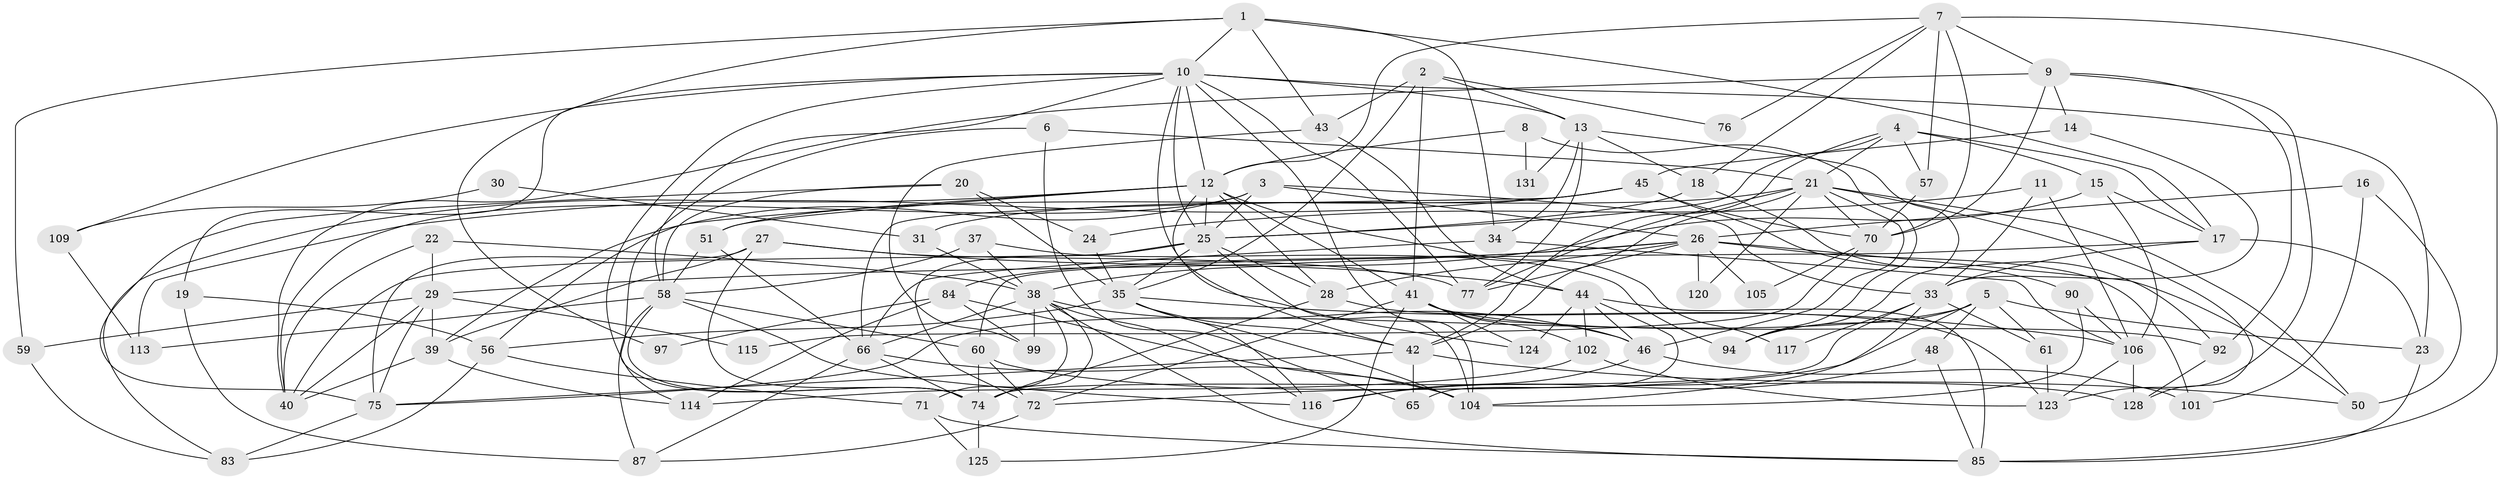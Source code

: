 // original degree distribution, {4: 0.22727272727272727, 5: 0.18181818181818182, 3: 0.3333333333333333, 2: 0.10606060606060606, 7: 0.045454545454545456, 6: 0.09848484848484848, 8: 0.007575757575757576}
// Generated by graph-tools (version 1.1) at 2025/41/03/06/25 10:41:56]
// undirected, 88 vertices, 218 edges
graph export_dot {
graph [start="1"]
  node [color=gray90,style=filled];
  1 [super="+112"];
  2;
  3 [super="+132"];
  4 [super="+88"];
  5 [super="+103"];
  6;
  7 [super="+86"];
  8;
  9 [super="+64"];
  10 [super="+55"];
  11 [super="+93"];
  12 [super="+89"];
  13 [super="+52"];
  14;
  15 [super="+130"];
  16;
  17 [super="+32"];
  18;
  19;
  20 [super="+47"];
  21 [super="+36"];
  22;
  23;
  24;
  25 [super="+68"];
  26 [super="+107"];
  27 [super="+54"];
  28;
  29 [super="+49"];
  30;
  31;
  33 [super="+73"];
  34;
  35 [super="+91"];
  37 [super="+82"];
  38 [super="+111"];
  39;
  40 [super="+67"];
  41 [super="+63"];
  42 [super="+98"];
  43;
  44 [super="+119"];
  45 [super="+69"];
  46 [super="+80"];
  48;
  50 [super="+53"];
  51 [super="+95"];
  56 [super="+79"];
  57;
  58 [super="+122"];
  59;
  60 [super="+62"];
  61;
  65;
  66 [super="+81"];
  70 [super="+78"];
  71 [super="+100"];
  72;
  74 [super="+108"];
  75 [super="+129"];
  76;
  77 [super="+110"];
  83;
  84;
  85 [super="+126"];
  87 [super="+96"];
  90;
  92;
  94;
  97;
  99;
  101;
  102;
  104 [super="+127"];
  105;
  106 [super="+118"];
  109;
  113;
  114 [super="+121"];
  115;
  116;
  117;
  120;
  123;
  124;
  125;
  128;
  131;
  1 -- 59;
  1 -- 17;
  1 -- 10;
  1 -- 34;
  1 -- 43;
  1 -- 97;
  2 -- 35;
  2 -- 43;
  2 -- 76;
  2 -- 41;
  2 -- 13;
  3 -- 40;
  3 -- 39;
  3 -- 33;
  3 -- 26;
  3 -- 25;
  4 -- 17;
  4 -- 25;
  4 -- 42;
  4 -- 57;
  4 -- 21;
  4 -- 15;
  5 -- 94;
  5 -- 72;
  5 -- 48;
  5 -- 61;
  5 -- 75;
  5 -- 23;
  6 -- 21;
  6 -- 65;
  6 -- 74;
  7 -- 18;
  7 -- 57;
  7 -- 70;
  7 -- 9;
  7 -- 76;
  7 -- 12;
  7 -- 85;
  8 -- 94;
  8 -- 131;
  8 -- 12;
  9 -- 14;
  9 -- 40;
  9 -- 123;
  9 -- 92;
  9 -- 70;
  10 -- 25;
  10 -- 77;
  10 -- 104;
  10 -- 124;
  10 -- 19;
  10 -- 23;
  10 -- 109;
  10 -- 58;
  10 -- 12;
  10 -- 114;
  10 -- 13;
  11 -- 106;
  11 -- 33 [weight=2];
  11 -- 24;
  12 -- 28;
  12 -- 56;
  12 -- 117;
  12 -- 83;
  12 -- 41;
  12 -- 42;
  12 -- 25;
  12 -- 51;
  13 -- 34;
  13 -- 18;
  13 -- 131;
  13 -- 77;
  13 -- 94;
  14 -- 33;
  14 -- 45;
  15 -- 38;
  15 -- 17;
  15 -- 106;
  16 -- 26;
  16 -- 101;
  16 -- 50;
  17 -- 60;
  17 -- 23;
  17 -- 33;
  18 -- 25;
  18 -- 92;
  19 -- 56;
  19 -- 87;
  20 -- 58;
  20 -- 75;
  20 -- 24;
  20 -- 35;
  21 -- 77;
  21 -- 42;
  21 -- 46;
  21 -- 128;
  21 -- 50;
  21 -- 70;
  21 -- 120;
  21 -- 31;
  22 -- 29;
  22 -- 40;
  22 -- 38;
  23 -- 85;
  24 -- 35;
  25 -- 40;
  25 -- 104;
  25 -- 35;
  25 -- 72;
  25 -- 28;
  26 -- 28;
  26 -- 84;
  26 -- 120;
  26 -- 50;
  26 -- 101;
  26 -- 105;
  26 -- 29;
  26 -- 77;
  27 -- 39;
  27 -- 77;
  27 -- 44;
  27 -- 75;
  27 -- 74;
  28 -- 74;
  28 -- 123;
  29 -- 59;
  29 -- 115;
  29 -- 40;
  29 -- 39;
  29 -- 75;
  30 -- 109;
  30 -- 31;
  31 -- 38;
  33 -- 117;
  33 -- 104;
  33 -- 61;
  33 -- 74;
  34 -- 106;
  34 -- 66;
  35 -- 116;
  35 -- 106;
  35 -- 56;
  35 -- 42;
  35 -- 104;
  37 -- 58;
  37 -- 94;
  37 -- 38 [weight=2];
  38 -- 116;
  38 -- 71;
  38 -- 85;
  38 -- 99;
  38 -- 66;
  38 -- 46;
  38 -- 74;
  39 -- 40;
  39 -- 114;
  41 -- 72;
  41 -- 92;
  41 -- 102;
  41 -- 125;
  41 -- 124;
  41 -- 46;
  42 -- 50;
  42 -- 65;
  42 -- 75;
  43 -- 44;
  43 -- 99;
  44 -- 46;
  44 -- 65;
  44 -- 124;
  44 -- 85;
  44 -- 102;
  45 -- 90;
  45 -- 70;
  45 -- 113;
  45 -- 66;
  45 -- 51;
  46 -- 101;
  46 -- 116;
  48 -- 116;
  48 -- 85;
  51 -- 58;
  51 -- 66;
  56 -- 83;
  56 -- 71;
  57 -- 70;
  58 -- 116;
  58 -- 60;
  58 -- 113;
  58 -- 87;
  58 -- 74;
  59 -- 83;
  60 -- 128;
  60 -- 74;
  60 -- 72;
  61 -- 123;
  66 -- 104;
  66 -- 87;
  66 -- 74;
  70 -- 115;
  70 -- 105;
  71 -- 85;
  71 -- 125;
  72 -- 87;
  74 -- 125;
  75 -- 83;
  84 -- 99;
  84 -- 97;
  84 -- 114;
  84 -- 104;
  90 -- 104;
  90 -- 106;
  92 -- 128;
  102 -- 114;
  102 -- 123;
  106 -- 123;
  106 -- 128;
  109 -- 113;
}
